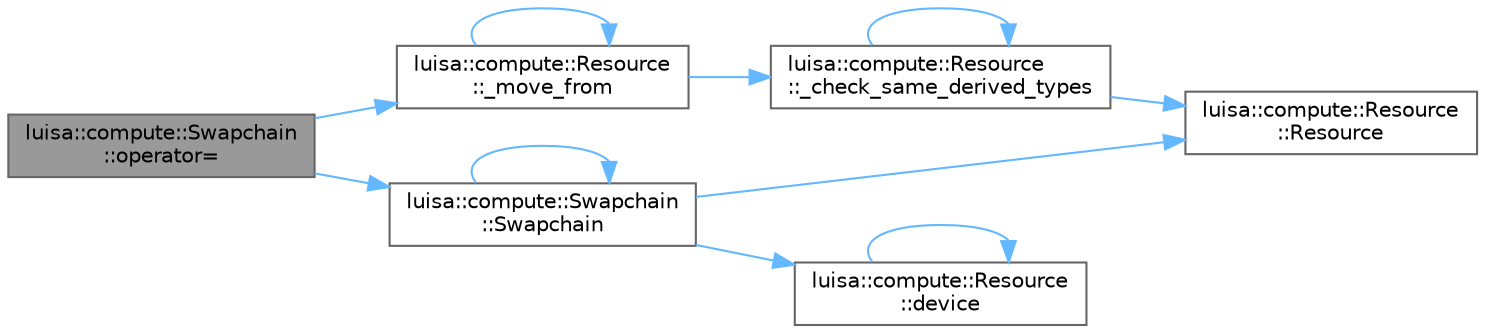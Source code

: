digraph "luisa::compute::Swapchain::operator="
{
 // LATEX_PDF_SIZE
  bgcolor="transparent";
  edge [fontname=Helvetica,fontsize=10,labelfontname=Helvetica,labelfontsize=10];
  node [fontname=Helvetica,fontsize=10,shape=box,height=0.2,width=0.4];
  rankdir="LR";
  Node1 [id="Node000001",label="luisa::compute::Swapchain\l::operator=",height=0.2,width=0.4,color="gray40", fillcolor="grey60", style="filled", fontcolor="black",tooltip=" "];
  Node1 -> Node2 [id="edge11_Node000001_Node000002",color="steelblue1",style="solid",tooltip=" "];
  Node2 [id="Node000002",label="luisa::compute::Resource\l::_move_from",height=0.2,width=0.4,color="grey40", fillcolor="white", style="filled",URL="$classluisa_1_1compute_1_1_resource.html#ac8bd4f95e29f120931f646355e51323a",tooltip=" "];
  Node2 -> Node3 [id="edge12_Node000002_Node000003",color="steelblue1",style="solid",tooltip=" "];
  Node3 [id="Node000003",label="luisa::compute::Resource\l::_check_same_derived_types",height=0.2,width=0.4,color="grey40", fillcolor="white", style="filled",URL="$classluisa_1_1compute_1_1_resource.html#a1d60cc48abc5bc789e40fd746dbb6252",tooltip=" "];
  Node3 -> Node3 [id="edge13_Node000003_Node000003",color="steelblue1",style="solid",tooltip=" "];
  Node3 -> Node4 [id="edge14_Node000003_Node000004",color="steelblue1",style="solid",tooltip=" "];
  Node4 [id="Node000004",label="luisa::compute::Resource\l::Resource",height=0.2,width=0.4,color="grey40", fillcolor="white", style="filled",URL="$classluisa_1_1compute_1_1_resource.html#ad04c9df5461ad463bc3bfa340590a61a",tooltip=" "];
  Node2 -> Node2 [id="edge15_Node000002_Node000002",color="steelblue1",style="solid",tooltip=" "];
  Node1 -> Node5 [id="edge16_Node000001_Node000005",color="steelblue1",style="solid",tooltip=" "];
  Node5 [id="Node000005",label="luisa::compute::Swapchain\l::Swapchain",height=0.2,width=0.4,color="grey40", fillcolor="white", style="filled",URL="$classluisa_1_1compute_1_1_swapchain.html#a5a72e8bded071d801e894f779016d63d",tooltip=" "];
  Node5 -> Node6 [id="edge17_Node000005_Node000006",color="steelblue1",style="solid",tooltip=" "];
  Node6 [id="Node000006",label="luisa::compute::Resource\l::device",height=0.2,width=0.4,color="grey40", fillcolor="white", style="filled",URL="$classluisa_1_1compute_1_1_resource.html#a80d70cb175660af12e01637de33f32bc",tooltip=" "];
  Node6 -> Node6 [id="edge18_Node000006_Node000006",color="steelblue1",style="solid",tooltip=" "];
  Node5 -> Node4 [id="edge19_Node000005_Node000004",color="steelblue1",style="solid",tooltip=" "];
  Node5 -> Node5 [id="edge20_Node000005_Node000005",color="steelblue1",style="solid",tooltip=" "];
}
